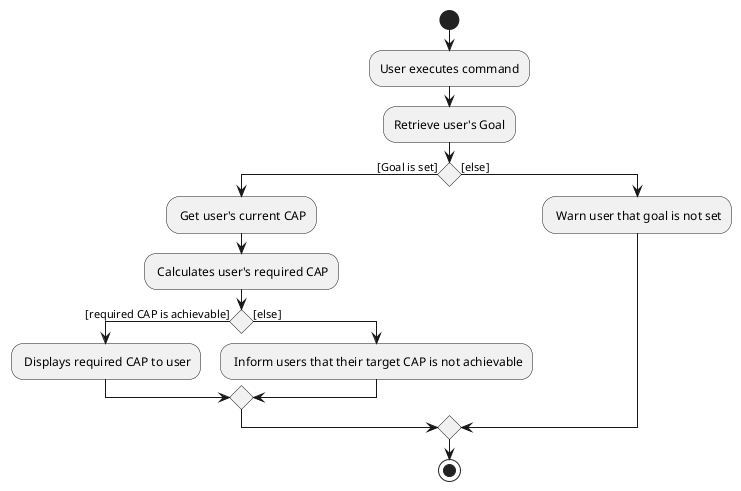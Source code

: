 @startuml
start
:User executes command;
:Retrieve user's Goal;
'Since the beta syntax does not support placing the condition outside the
'diamond we place it as the true branch instead.

if () then ([Goal is set])
    : Get user's current CAP;
    : Calculates user's required CAP;
    if () then ([required CAP is achievable])
        : Displays required CAP to user;
    else ([else])
        : Inform users that their target CAP is not achievable;
    endif

else ([else])
: Warn user that goal is not set;
endif
stop
@enduml
